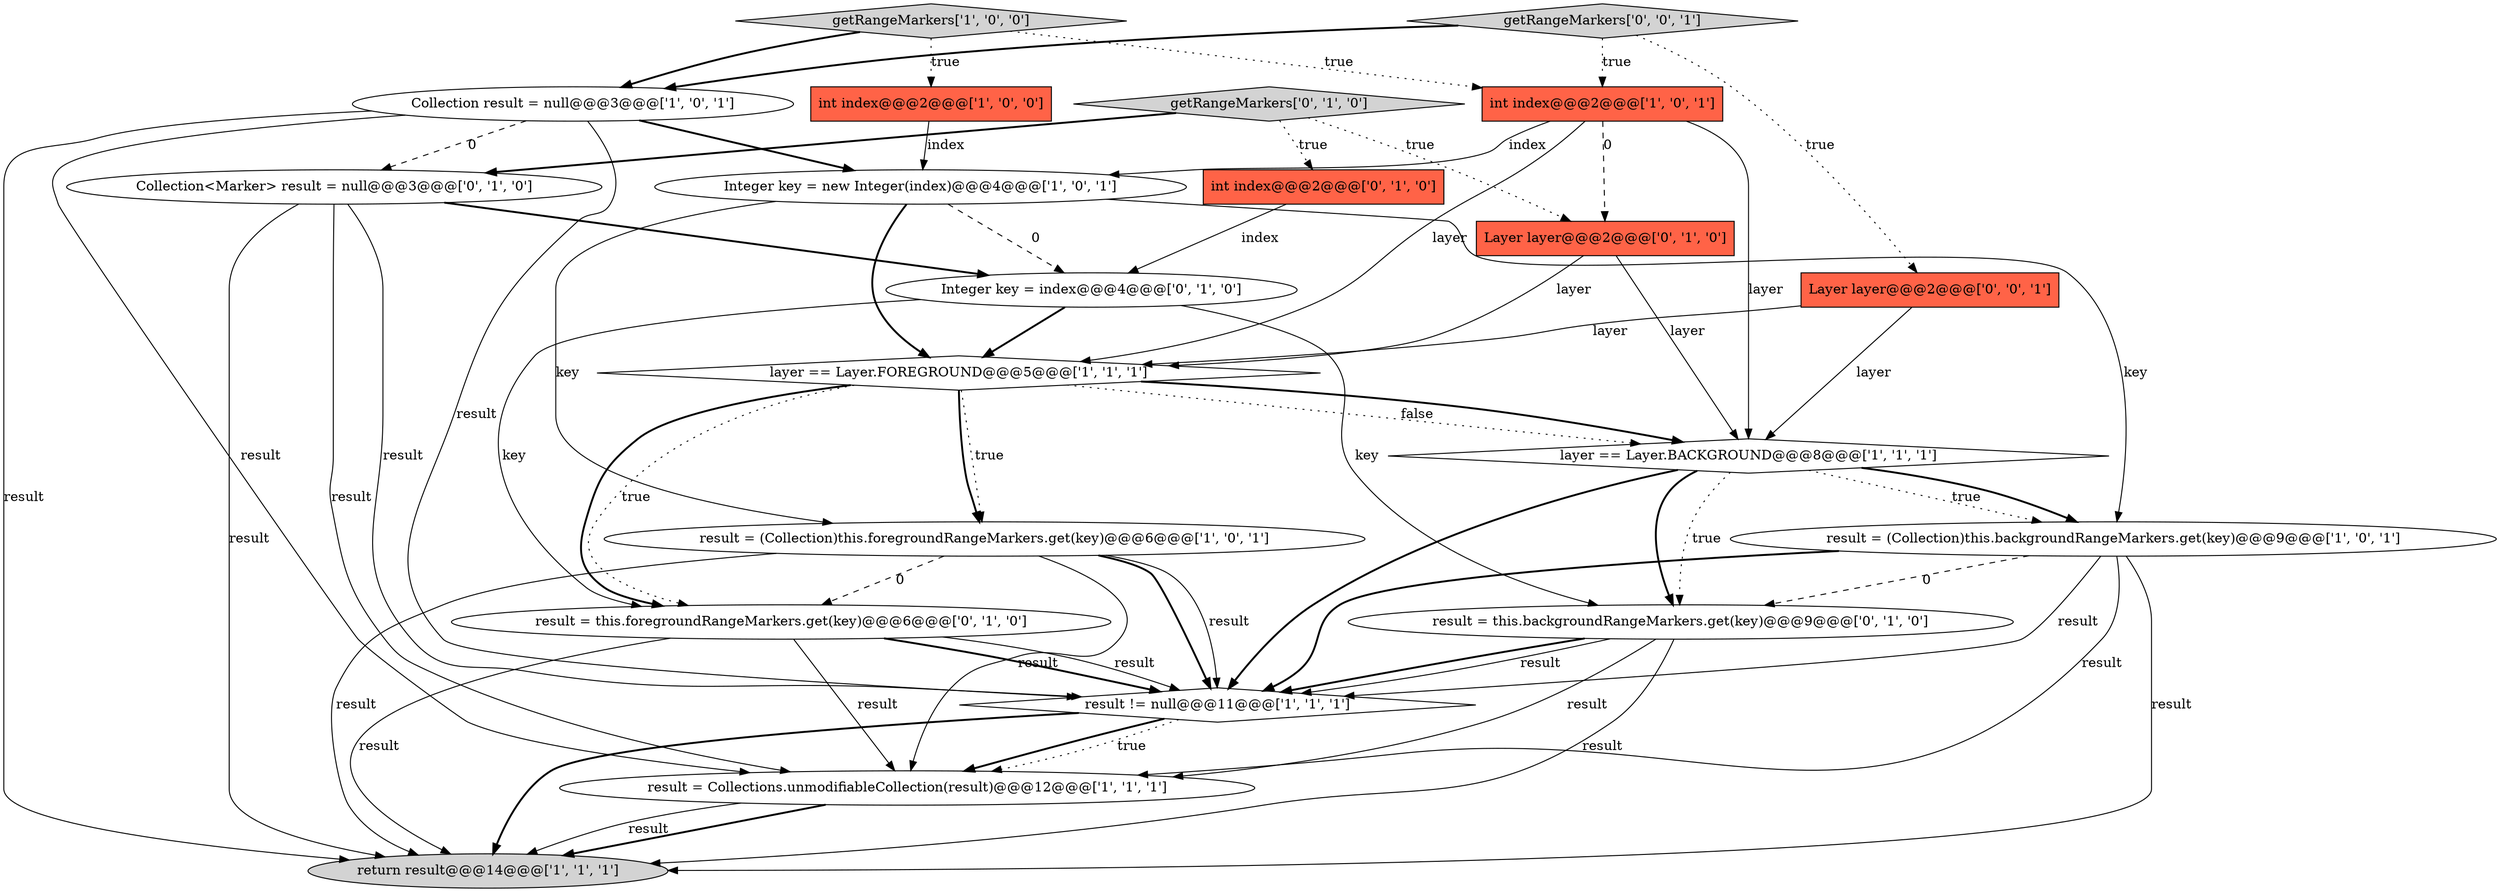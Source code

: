 digraph {
4 [style = filled, label = "getRangeMarkers['1', '0', '0']", fillcolor = lightgray, shape = diamond image = "AAA0AAABBB1BBB"];
15 [style = filled, label = "result = this.foregroundRangeMarkers.get(key)@@@6@@@['0', '1', '0']", fillcolor = white, shape = ellipse image = "AAA1AAABBB2BBB"];
11 [style = filled, label = "layer == Layer.BACKGROUND@@@8@@@['1', '1', '1']", fillcolor = white, shape = diamond image = "AAA0AAABBB1BBB"];
17 [style = filled, label = "getRangeMarkers['0', '1', '0']", fillcolor = lightgray, shape = diamond image = "AAA0AAABBB2BBB"];
1 [style = filled, label = "result = (Collection)this.foregroundRangeMarkers.get(key)@@@6@@@['1', '0', '1']", fillcolor = white, shape = ellipse image = "AAA0AAABBB1BBB"];
20 [style = filled, label = "getRangeMarkers['0', '0', '1']", fillcolor = lightgray, shape = diamond image = "AAA0AAABBB3BBB"];
7 [style = filled, label = "layer == Layer.FOREGROUND@@@5@@@['1', '1', '1']", fillcolor = white, shape = diamond image = "AAA0AAABBB1BBB"];
0 [style = filled, label = "Collection result = null@@@3@@@['1', '0', '1']", fillcolor = white, shape = ellipse image = "AAA0AAABBB1BBB"];
2 [style = filled, label = "Integer key = new Integer(index)@@@4@@@['1', '0', '1']", fillcolor = white, shape = ellipse image = "AAA0AAABBB1BBB"];
3 [style = filled, label = "result != null@@@11@@@['1', '1', '1']", fillcolor = white, shape = diamond image = "AAA0AAABBB1BBB"];
9 [style = filled, label = "int index@@@2@@@['1', '0', '0']", fillcolor = tomato, shape = box image = "AAA0AAABBB1BBB"];
5 [style = filled, label = "return result@@@14@@@['1', '1', '1']", fillcolor = lightgray, shape = ellipse image = "AAA0AAABBB1BBB"];
14 [style = filled, label = "Integer key = index@@@4@@@['0', '1', '0']", fillcolor = white, shape = ellipse image = "AAA1AAABBB2BBB"];
10 [style = filled, label = "int index@@@2@@@['1', '0', '1']", fillcolor = tomato, shape = box image = "AAA0AAABBB1BBB"];
8 [style = filled, label = "result = (Collection)this.backgroundRangeMarkers.get(key)@@@9@@@['1', '0', '1']", fillcolor = white, shape = ellipse image = "AAA0AAABBB1BBB"];
16 [style = filled, label = "result = this.backgroundRangeMarkers.get(key)@@@9@@@['0', '1', '0']", fillcolor = white, shape = ellipse image = "AAA1AAABBB2BBB"];
12 [style = filled, label = "int index@@@2@@@['0', '1', '0']", fillcolor = tomato, shape = box image = "AAA0AAABBB2BBB"];
18 [style = filled, label = "Layer layer@@@2@@@['0', '1', '0']", fillcolor = tomato, shape = box image = "AAA1AAABBB2BBB"];
19 [style = filled, label = "Layer layer@@@2@@@['0', '0', '1']", fillcolor = tomato, shape = box image = "AAA0AAABBB3BBB"];
6 [style = filled, label = "result = Collections.unmodifiableCollection(result)@@@12@@@['1', '1', '1']", fillcolor = white, shape = ellipse image = "AAA0AAABBB1BBB"];
13 [style = filled, label = "Collection<Marker> result = null@@@3@@@['0', '1', '0']", fillcolor = white, shape = ellipse image = "AAA1AAABBB2BBB"];
17->18 [style = dotted, label="true"];
11->3 [style = bold, label=""];
8->16 [style = dashed, label="0"];
14->7 [style = bold, label=""];
19->11 [style = solid, label="layer"];
18->7 [style = solid, label="layer"];
10->18 [style = dashed, label="0"];
16->6 [style = solid, label="result"];
2->7 [style = bold, label=""];
2->8 [style = solid, label="key"];
4->10 [style = dotted, label="true"];
13->6 [style = solid, label="result"];
9->2 [style = solid, label="index"];
15->5 [style = solid, label="result"];
8->5 [style = solid, label="result"];
19->7 [style = solid, label="layer"];
8->3 [style = solid, label="result"];
7->1 [style = dotted, label="true"];
11->16 [style = bold, label=""];
15->6 [style = solid, label="result"];
0->6 [style = solid, label="result"];
7->11 [style = bold, label=""];
0->5 [style = solid, label="result"];
13->3 [style = solid, label="result"];
3->5 [style = bold, label=""];
10->2 [style = solid, label="index"];
0->13 [style = dashed, label="0"];
8->3 [style = bold, label=""];
3->6 [style = bold, label=""];
11->16 [style = dotted, label="true"];
15->3 [style = solid, label="result"];
11->8 [style = dotted, label="true"];
10->11 [style = solid, label="layer"];
1->3 [style = bold, label=""];
17->12 [style = dotted, label="true"];
20->10 [style = dotted, label="true"];
2->1 [style = solid, label="key"];
14->15 [style = solid, label="key"];
2->14 [style = dashed, label="0"];
11->8 [style = bold, label=""];
16->3 [style = bold, label=""];
17->13 [style = bold, label=""];
16->5 [style = solid, label="result"];
7->15 [style = dotted, label="true"];
1->6 [style = solid, label="result"];
3->6 [style = dotted, label="true"];
0->3 [style = solid, label="result"];
16->3 [style = solid, label="result"];
1->5 [style = solid, label="result"];
6->5 [style = bold, label=""];
1->3 [style = solid, label="result"];
1->15 [style = dashed, label="0"];
15->3 [style = bold, label=""];
13->5 [style = solid, label="result"];
4->9 [style = dotted, label="true"];
7->15 [style = bold, label=""];
6->5 [style = solid, label="result"];
7->1 [style = bold, label=""];
14->16 [style = solid, label="key"];
0->2 [style = bold, label=""];
20->19 [style = dotted, label="true"];
20->0 [style = bold, label=""];
4->0 [style = bold, label=""];
10->7 [style = solid, label="layer"];
13->14 [style = bold, label=""];
7->11 [style = dotted, label="false"];
18->11 [style = solid, label="layer"];
8->6 [style = solid, label="result"];
12->14 [style = solid, label="index"];
}
